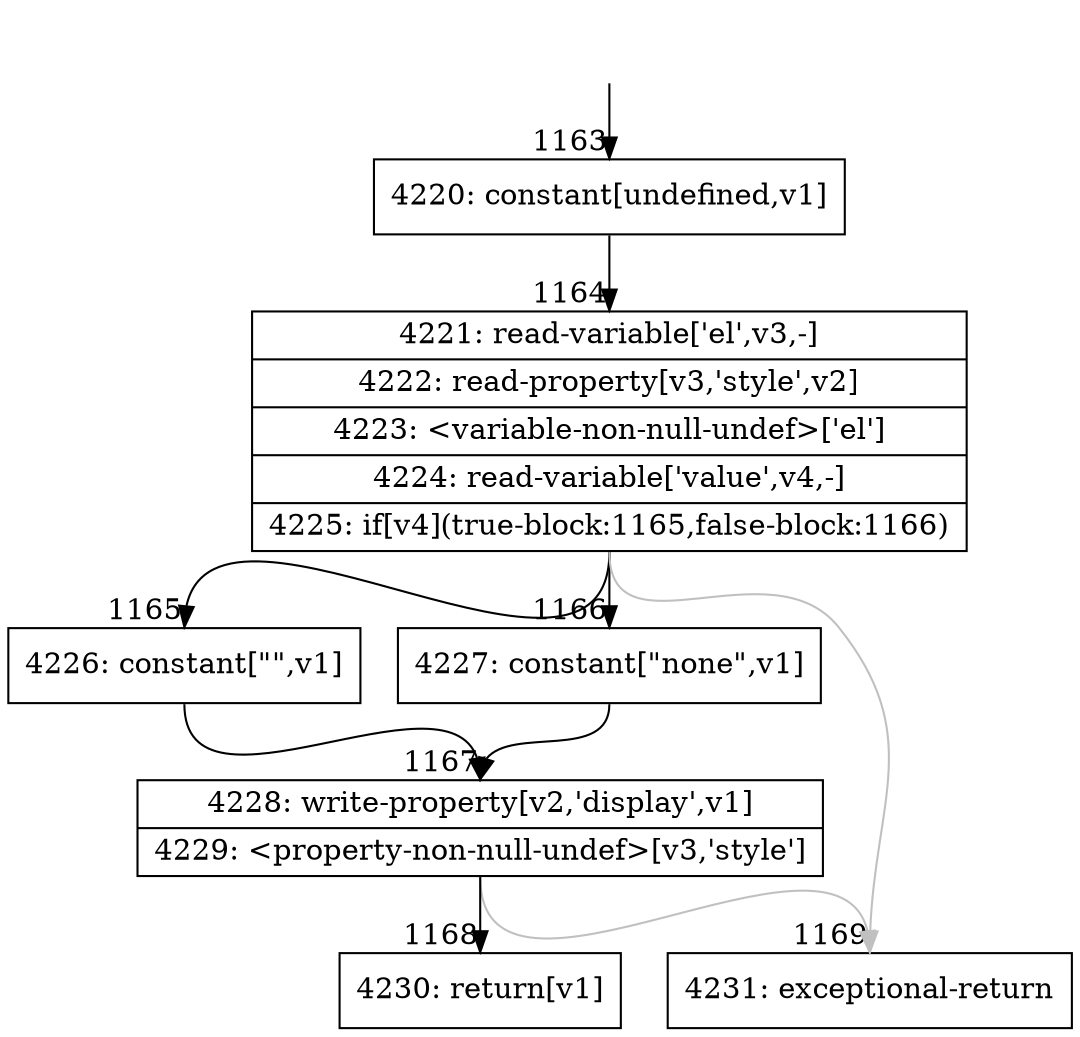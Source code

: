digraph {
rankdir="TD"
BB_entry86[shape=none,label=""];
BB_entry86 -> BB1163 [tailport=s, headport=n, headlabel="    1163"]
BB1163 [shape=record label="{4220: constant[undefined,v1]}" ] 
BB1163 -> BB1164 [tailport=s, headport=n, headlabel="      1164"]
BB1164 [shape=record label="{4221: read-variable['el',v3,-]|4222: read-property[v3,'style',v2]|4223: \<variable-non-null-undef\>['el']|4224: read-variable['value',v4,-]|4225: if[v4](true-block:1165,false-block:1166)}" ] 
BB1164 -> BB1165 [tailport=s, headport=n, headlabel="      1165"]
BB1164 -> BB1166 [tailport=s, headport=n, headlabel="      1166"]
BB1164 -> BB1169 [tailport=s, headport=n, color=gray, headlabel="      1169"]
BB1165 [shape=record label="{4226: constant[\"\",v1]}" ] 
BB1165 -> BB1167 [tailport=s, headport=n, headlabel="      1167"]
BB1166 [shape=record label="{4227: constant[\"none\",v1]}" ] 
BB1166 -> BB1167 [tailport=s, headport=n]
BB1167 [shape=record label="{4228: write-property[v2,'display',v1]|4229: \<property-non-null-undef\>[v3,'style']}" ] 
BB1167 -> BB1168 [tailport=s, headport=n, headlabel="      1168"]
BB1167 -> BB1169 [tailport=s, headport=n, color=gray]
BB1168 [shape=record label="{4230: return[v1]}" ] 
BB1169 [shape=record label="{4231: exceptional-return}" ] 
//#$~ 933
}
